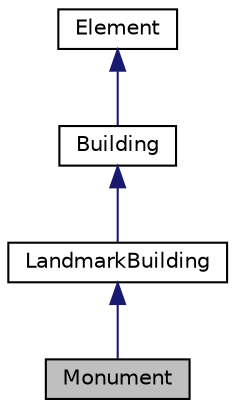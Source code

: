 digraph "Monument"
{
 // LATEX_PDF_SIZE
  edge [fontname="Helvetica",fontsize="10",labelfontname="Helvetica",labelfontsize="10"];
  node [fontname="Helvetica",fontsize="10",shape=record];
  Node1 [label="Monument",height=0.2,width=0.4,color="black", fillcolor="grey75", style="filled", fontcolor="black",tooltip="The Monument class, a specific type of LandmarkBuilding."];
  Node2 -> Node1 [dir="back",color="midnightblue",fontsize="10",style="solid",fontname="Helvetica"];
  Node2 [label="LandmarkBuilding",height=0.2,width=0.4,color="black", fillcolor="white", style="filled",URL="$classLandmarkBuilding.html",tooltip="Abstract base class representing landmark buildings."];
  Node3 -> Node2 [dir="back",color="midnightblue",fontsize="10",style="solid",fontname="Helvetica"];
  Node3 [label="Building",height=0.2,width=0.4,color="black", fillcolor="white", style="filled",URL="$classBuilding.html",tooltip="Base class for all types of buildings."];
  Node4 -> Node3 [dir="back",color="midnightblue",fontsize="10",style="solid",fontname="Helvetica"];
  Node4 [label="Element",height=0.2,width=0.4,color="black", fillcolor="white", style="filled",URL="$classElement.html",tooltip="Base class for elements that accept a visitor."];
}
